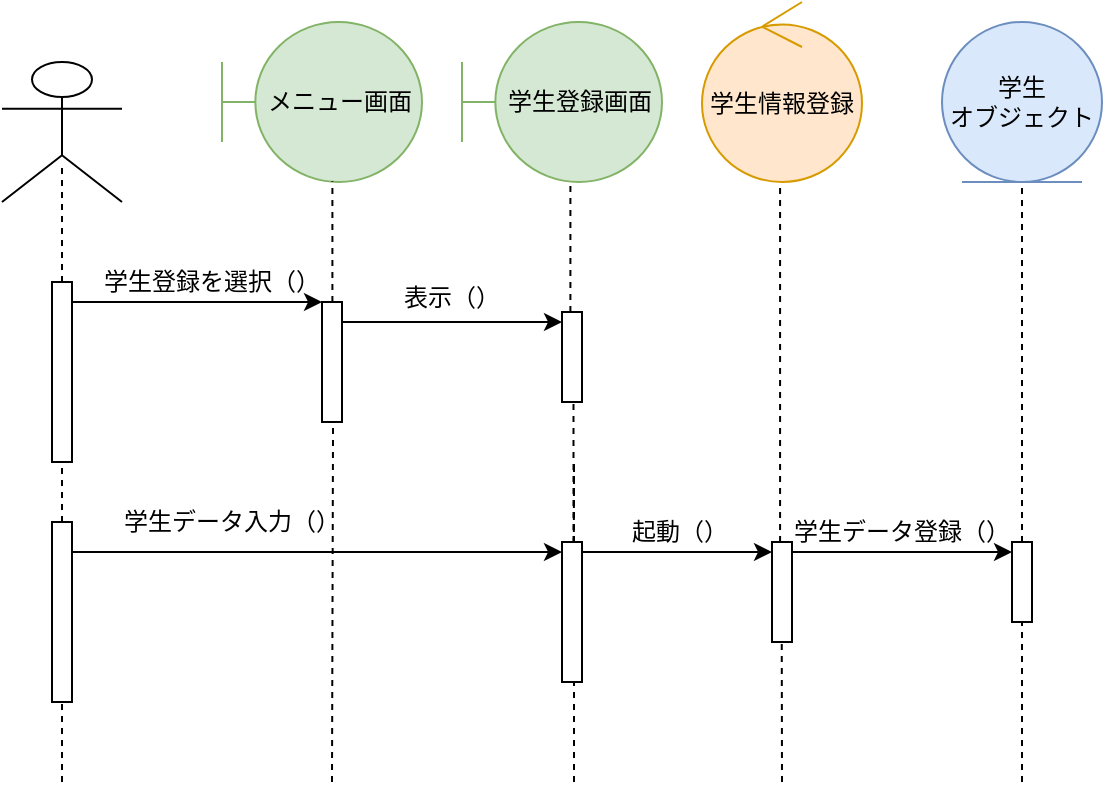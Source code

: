 <mxfile version="28.2.1">
  <diagram id="lUHSdE1d_6vybIHFBcf2" name="ページ1">
    <mxGraphModel dx="707" dy="461" grid="1" gridSize="10" guides="1" tooltips="1" connect="1" arrows="1" fold="1" page="1" pageScale="1" pageWidth="827" pageHeight="1169" math="0" shadow="0">
      <root>
        <mxCell id="0" />
        <mxCell id="1" parent="0" />
        <mxCell id="k7xvcgiWXY-FomJYAs61-2" value="" style="shape=umlActor;verticalLabelPosition=bottom;verticalAlign=top;html=1;outlineConnect=0;" vertex="1" parent="1">
          <mxGeometry x="50" y="40" width="60" height="70" as="geometry" />
        </mxCell>
        <mxCell id="k7xvcgiWXY-FomJYAs61-3" value="" style="endArrow=none;dashed=1;html=1;rounded=0;entryX=0.5;entryY=0.738;entryDx=0;entryDy=0;entryPerimeter=0;" edge="1" parent="1" source="k7xvcgiWXY-FomJYAs61-4" target="k7xvcgiWXY-FomJYAs61-2">
          <mxGeometry width="50" height="50" relative="1" as="geometry">
            <mxPoint x="370" y="320" as="sourcePoint" />
            <mxPoint x="430" y="240" as="targetPoint" />
          </mxGeometry>
        </mxCell>
        <mxCell id="k7xvcgiWXY-FomJYAs61-5" value="" style="endArrow=none;dashed=1;html=1;rounded=0;entryX=0.5;entryY=0.738;entryDx=0;entryDy=0;entryPerimeter=0;" edge="1" parent="1" source="k7xvcgiWXY-FomJYAs61-23" target="k7xvcgiWXY-FomJYAs61-4">
          <mxGeometry width="50" height="50" relative="1" as="geometry">
            <mxPoint x="80" y="400" as="sourcePoint" />
            <mxPoint x="370" y="62" as="targetPoint" />
          </mxGeometry>
        </mxCell>
        <mxCell id="k7xvcgiWXY-FomJYAs61-4" value="" style="html=1;points=[[0,0,0,0,5],[0,1,0,0,-5],[1,0,0,0,5],[1,1,0,0,-5]];perimeter=orthogonalPerimeter;outlineConnect=0;targetShapes=umlLifeline;portConstraint=eastwest;newEdgeStyle={&quot;curved&quot;:0,&quot;rounded&quot;:0};" vertex="1" parent="1">
          <mxGeometry x="75" y="150" width="10" height="90" as="geometry" />
        </mxCell>
        <mxCell id="k7xvcgiWXY-FomJYAs61-6" value="学生登録画面" style="shape=umlBoundary;whiteSpace=wrap;html=1;fillColor=#d5e8d4;strokeColor=#82b366;" vertex="1" parent="1">
          <mxGeometry x="280" y="20" width="100" height="80" as="geometry" />
        </mxCell>
        <mxCell id="k7xvcgiWXY-FomJYAs61-7" value="メニュー画面" style="shape=umlBoundary;whiteSpace=wrap;html=1;fillColor=#d5e8d4;strokeColor=#82b366;" vertex="1" parent="1">
          <mxGeometry x="160" y="20" width="100" height="80" as="geometry" />
        </mxCell>
        <mxCell id="k7xvcgiWXY-FomJYAs61-8" value="学生&lt;div&gt;オブジェクト&lt;/div&gt;" style="ellipse;shape=umlEntity;whiteSpace=wrap;html=1;fillColor=#dae8fc;strokeColor=#6c8ebf;" vertex="1" parent="1">
          <mxGeometry x="520" y="20" width="80" height="80" as="geometry" />
        </mxCell>
        <mxCell id="k7xvcgiWXY-FomJYAs61-9" value="学生情報登録" style="ellipse;shape=umlControl;whiteSpace=wrap;html=1;fillColor=#ffe6cc;strokeColor=#d79b00;" vertex="1" parent="1">
          <mxGeometry x="400" y="10" width="80" height="90" as="geometry" />
        </mxCell>
        <mxCell id="k7xvcgiWXY-FomJYAs61-10" value="" style="endArrow=none;dashed=1;html=1;rounded=0;entryX=0.552;entryY=0.996;entryDx=0;entryDy=0;entryPerimeter=0;" edge="1" parent="1" source="k7xvcgiWXY-FomJYAs61-15" target="k7xvcgiWXY-FomJYAs61-7">
          <mxGeometry width="50" height="50" relative="1" as="geometry">
            <mxPoint x="215" y="400" as="sourcePoint" />
            <mxPoint x="410" y="290" as="targetPoint" />
          </mxGeometry>
        </mxCell>
        <mxCell id="k7xvcgiWXY-FomJYAs61-11" value="" style="endArrow=none;dashed=1;html=1;rounded=0;entryX=0.542;entryY=1.003;entryDx=0;entryDy=0;entryPerimeter=0;" edge="1" parent="1" source="k7xvcgiWXY-FomJYAs61-19" target="k7xvcgiWXY-FomJYAs61-6">
          <mxGeometry width="50" height="50" relative="1" as="geometry">
            <mxPoint x="338" y="400" as="sourcePoint" />
            <mxPoint x="350" y="200" as="targetPoint" />
          </mxGeometry>
        </mxCell>
        <mxCell id="k7xvcgiWXY-FomJYAs61-12" value="" style="endArrow=none;dashed=1;html=1;rounded=0;entryX=0.488;entryY=1.007;entryDx=0;entryDy=0;entryPerimeter=0;" edge="1" parent="1" source="k7xvcgiWXY-FomJYAs61-31" target="k7xvcgiWXY-FomJYAs61-9">
          <mxGeometry width="50" height="50" relative="1" as="geometry">
            <mxPoint x="440" y="400" as="sourcePoint" />
            <mxPoint x="437" y="104" as="targetPoint" />
          </mxGeometry>
        </mxCell>
        <mxCell id="k7xvcgiWXY-FomJYAs61-13" value="" style="endArrow=none;dashed=1;html=1;rounded=0;entryX=0.5;entryY=1;entryDx=0;entryDy=0;" edge="1" parent="1" target="k7xvcgiWXY-FomJYAs61-8">
          <mxGeometry width="50" height="50" relative="1" as="geometry">
            <mxPoint x="560" y="400" as="sourcePoint" />
            <mxPoint x="430" y="390" as="targetPoint" />
          </mxGeometry>
        </mxCell>
        <mxCell id="k7xvcgiWXY-FomJYAs61-16" value="" style="endArrow=none;dashed=1;html=1;rounded=0;entryX=0.552;entryY=0.996;entryDx=0;entryDy=0;entryPerimeter=0;" edge="1" parent="1" target="k7xvcgiWXY-FomJYAs61-15">
          <mxGeometry width="50" height="50" relative="1" as="geometry">
            <mxPoint x="215" y="400" as="sourcePoint" />
            <mxPoint x="215" y="100" as="targetPoint" />
          </mxGeometry>
        </mxCell>
        <mxCell id="k7xvcgiWXY-FomJYAs61-15" value="" style="html=1;points=[[0,0,0,0,5],[0,1,0,0,-5],[1,0,0,0,5],[1,1,0,0,-5]];perimeter=orthogonalPerimeter;outlineConnect=0;targetShapes=umlLifeline;portConstraint=eastwest;newEdgeStyle={&quot;curved&quot;:0,&quot;rounded&quot;:0};" vertex="1" parent="1">
          <mxGeometry x="210" y="160" width="10" height="60" as="geometry" />
        </mxCell>
        <mxCell id="k7xvcgiWXY-FomJYAs61-17" value="" style="endArrow=classic;html=1;rounded=0;entryX=0;entryY=0;entryDx=0;entryDy=0;entryPerimeter=0;" edge="1" parent="1" source="k7xvcgiWXY-FomJYAs61-4" target="k7xvcgiWXY-FomJYAs61-15">
          <mxGeometry width="50" height="50" relative="1" as="geometry">
            <mxPoint x="100" y="190" as="sourcePoint" />
            <mxPoint x="420" y="200" as="targetPoint" />
          </mxGeometry>
        </mxCell>
        <mxCell id="k7xvcgiWXY-FomJYAs61-18" value="学生登録を選択（）" style="text;html=1;align=center;verticalAlign=middle;whiteSpace=wrap;rounded=0;" vertex="1" parent="1">
          <mxGeometry x="100" y="140" width="110" height="20" as="geometry" />
        </mxCell>
        <mxCell id="k7xvcgiWXY-FomJYAs61-20" value="" style="endArrow=none;dashed=1;html=1;rounded=0;entryX=0.575;entryY=0.986;entryDx=0;entryDy=0;entryPerimeter=0;" edge="1" parent="1" source="k7xvcgiWXY-FomJYAs61-29" target="k7xvcgiWXY-FomJYAs61-19">
          <mxGeometry width="50" height="50" relative="1" as="geometry">
            <mxPoint x="336" y="400" as="sourcePoint" />
            <mxPoint x="338" y="99" as="targetPoint" />
            <Array as="points" />
          </mxGeometry>
        </mxCell>
        <mxCell id="k7xvcgiWXY-FomJYAs61-19" value="" style="html=1;points=[[0,0,0,0,5],[0,1,0,0,-5],[1,0,0,0,5],[1,1,0,0,-5]];perimeter=orthogonalPerimeter;outlineConnect=0;targetShapes=umlLifeline;portConstraint=eastwest;newEdgeStyle={&quot;curved&quot;:0,&quot;rounded&quot;:0};" vertex="1" parent="1">
          <mxGeometry x="330" y="165" width="10" height="45" as="geometry" />
        </mxCell>
        <mxCell id="k7xvcgiWXY-FomJYAs61-21" value="" style="endArrow=classic;html=1;rounded=0;entryX=0;entryY=0;entryDx=0;entryDy=5;entryPerimeter=0;" edge="1" parent="1" source="k7xvcgiWXY-FomJYAs61-15" target="k7xvcgiWXY-FomJYAs61-19">
          <mxGeometry width="50" height="50" relative="1" as="geometry">
            <mxPoint x="370" y="250" as="sourcePoint" />
            <mxPoint x="420" y="200" as="targetPoint" />
          </mxGeometry>
        </mxCell>
        <mxCell id="k7xvcgiWXY-FomJYAs61-22" value="表示（）" style="text;html=1;align=center;verticalAlign=middle;whiteSpace=wrap;rounded=0;" vertex="1" parent="1">
          <mxGeometry x="250" y="150" width="50" height="15" as="geometry" />
        </mxCell>
        <mxCell id="k7xvcgiWXY-FomJYAs61-24" value="" style="endArrow=none;dashed=1;html=1;rounded=0;entryX=0.5;entryY=0.738;entryDx=0;entryDy=0;entryPerimeter=0;" edge="1" parent="1" target="k7xvcgiWXY-FomJYAs61-23">
          <mxGeometry width="50" height="50" relative="1" as="geometry">
            <mxPoint x="80" y="400" as="sourcePoint" />
            <mxPoint x="80" y="216" as="targetPoint" />
          </mxGeometry>
        </mxCell>
        <mxCell id="k7xvcgiWXY-FomJYAs61-23" value="" style="html=1;points=[[0,0,0,0,5],[0,1,0,0,-5],[1,0,0,0,5],[1,1,0,0,-5]];perimeter=orthogonalPerimeter;outlineConnect=0;targetShapes=umlLifeline;portConstraint=eastwest;newEdgeStyle={&quot;curved&quot;:0,&quot;rounded&quot;:0};" vertex="1" parent="1">
          <mxGeometry x="75" y="270" width="10" height="90" as="geometry" />
        </mxCell>
        <mxCell id="k7xvcgiWXY-FomJYAs61-30" value="" style="endArrow=none;dashed=1;html=1;rounded=0;entryX=0.575;entryY=0.986;entryDx=0;entryDy=0;entryPerimeter=0;" edge="1" parent="1" target="k7xvcgiWXY-FomJYAs61-29">
          <mxGeometry width="50" height="50" relative="1" as="geometry">
            <mxPoint x="336" y="400" as="sourcePoint" />
            <mxPoint x="336" y="209" as="targetPoint" />
            <Array as="points">
              <mxPoint x="336" y="240" />
            </Array>
          </mxGeometry>
        </mxCell>
        <mxCell id="k7xvcgiWXY-FomJYAs61-29" value="" style="html=1;points=[[0,0,0,0,5],[0,1,0,0,-5],[1,0,0,0,5],[1,1,0,0,-5]];perimeter=orthogonalPerimeter;outlineConnect=0;targetShapes=umlLifeline;portConstraint=eastwest;newEdgeStyle={&quot;curved&quot;:0,&quot;rounded&quot;:0};" vertex="1" parent="1">
          <mxGeometry x="330" y="280" width="10" height="70" as="geometry" />
        </mxCell>
        <mxCell id="k7xvcgiWXY-FomJYAs61-32" value="" style="endArrow=none;dashed=1;html=1;rounded=0;entryX=0.488;entryY=1.007;entryDx=0;entryDy=0;entryPerimeter=0;" edge="1" parent="1" target="k7xvcgiWXY-FomJYAs61-31">
          <mxGeometry width="50" height="50" relative="1" as="geometry">
            <mxPoint x="440" y="400" as="sourcePoint" />
            <mxPoint x="439" y="101" as="targetPoint" />
          </mxGeometry>
        </mxCell>
        <mxCell id="k7xvcgiWXY-FomJYAs61-31" value="" style="html=1;points=[[0,0,0,0,5],[0,1,0,0,-5],[1,0,0,0,5],[1,1,0,0,-5]];perimeter=orthogonalPerimeter;outlineConnect=0;targetShapes=umlLifeline;portConstraint=eastwest;newEdgeStyle={&quot;curved&quot;:0,&quot;rounded&quot;:0};" vertex="1" parent="1">
          <mxGeometry x="435" y="280" width="10" height="50" as="geometry" />
        </mxCell>
        <mxCell id="k7xvcgiWXY-FomJYAs61-33" value="" style="endArrow=classic;html=1;rounded=0;entryX=0;entryY=0;entryDx=0;entryDy=5;entryPerimeter=0;" edge="1" parent="1" source="k7xvcgiWXY-FomJYAs61-23" target="k7xvcgiWXY-FomJYAs61-29">
          <mxGeometry width="50" height="50" relative="1" as="geometry">
            <mxPoint x="370" y="250" as="sourcePoint" />
            <mxPoint x="420" y="200" as="targetPoint" />
          </mxGeometry>
        </mxCell>
        <mxCell id="k7xvcgiWXY-FomJYAs61-34" value="学生データ入力（）" style="text;html=1;align=center;verticalAlign=middle;whiteSpace=wrap;rounded=0;" vertex="1" parent="1">
          <mxGeometry x="110" y="260" width="110" height="20" as="geometry" />
        </mxCell>
        <mxCell id="k7xvcgiWXY-FomJYAs61-36" value="" style="endArrow=classic;html=1;rounded=0;exitX=1;exitY=0;exitDx=0;exitDy=5;exitPerimeter=0;entryX=0;entryY=0;entryDx=0;entryDy=5;entryPerimeter=0;" edge="1" parent="1" source="k7xvcgiWXY-FomJYAs61-29" target="k7xvcgiWXY-FomJYAs61-31">
          <mxGeometry width="50" height="50" relative="1" as="geometry">
            <mxPoint x="370" y="250" as="sourcePoint" />
            <mxPoint x="420" y="200" as="targetPoint" />
          </mxGeometry>
        </mxCell>
        <mxCell id="k7xvcgiWXY-FomJYAs61-37" value="起動（）" style="text;html=1;align=center;verticalAlign=middle;whiteSpace=wrap;rounded=0;" vertex="1" parent="1">
          <mxGeometry x="364" y="260" width="50" height="30" as="geometry" />
        </mxCell>
        <mxCell id="k7xvcgiWXY-FomJYAs61-38" value="" style="html=1;points=[[0,0,0,0,5],[0,1,0,0,-5],[1,0,0,0,5],[1,1,0,0,-5]];perimeter=orthogonalPerimeter;outlineConnect=0;targetShapes=umlLifeline;portConstraint=eastwest;newEdgeStyle={&quot;curved&quot;:0,&quot;rounded&quot;:0};" vertex="1" parent="1">
          <mxGeometry x="555" y="280" width="10" height="40" as="geometry" />
        </mxCell>
        <mxCell id="k7xvcgiWXY-FomJYAs61-39" value="" style="endArrow=classic;html=1;rounded=0;entryX=0;entryY=0;entryDx=0;entryDy=5;entryPerimeter=0;exitX=1;exitY=0;exitDx=0;exitDy=5;exitPerimeter=0;" edge="1" parent="1" source="k7xvcgiWXY-FomJYAs61-31" target="k7xvcgiWXY-FomJYAs61-38">
          <mxGeometry width="50" height="50" relative="1" as="geometry">
            <mxPoint x="370" y="250" as="sourcePoint" />
            <mxPoint x="420" y="200" as="targetPoint" />
          </mxGeometry>
        </mxCell>
        <mxCell id="k7xvcgiWXY-FomJYAs61-40" value="学生データ登録（）" style="text;html=1;align=center;verticalAlign=middle;whiteSpace=wrap;rounded=0;" vertex="1" parent="1">
          <mxGeometry x="445" y="265" width="110" height="20" as="geometry" />
        </mxCell>
      </root>
    </mxGraphModel>
  </diagram>
</mxfile>
